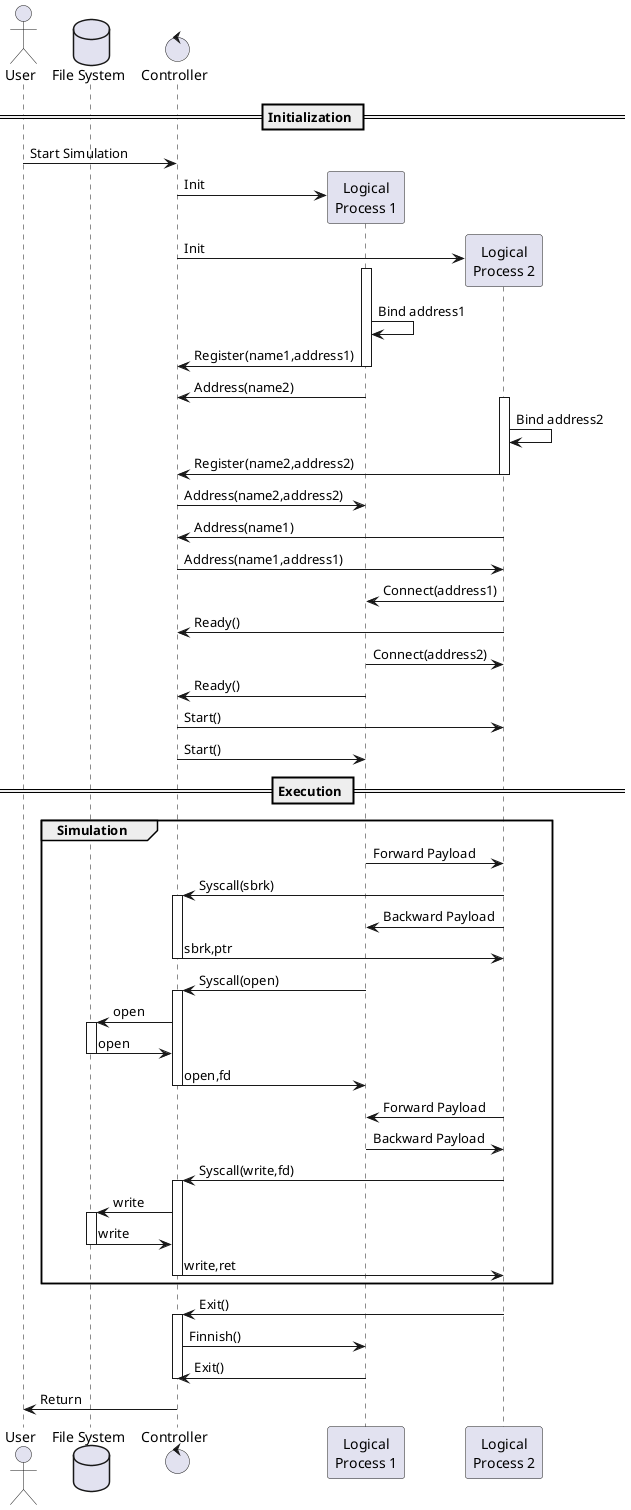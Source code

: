 @startuml
actor User as U
database "File System" as FS
control "Controller" as C
participant "Logical\nProcess 1" as LP1
participant "Logical\nProcess 2" as LP2

== Initialization ==

U->C: Start Simulation
create LP1
C->LP1: Init
create LP2
C->LP2: Init

activate LP1
LP1->LP1: Bind address1
LP1->C: Register(name1,address1)
deactivate LP1

LP1->C: Address(name2)

activate LP2
LP2->LP2: Bind address2
LP2->C: Register(name2,address2)
deactivate LP2

C->LP1: Address(name2,address2)

LP2->C: Address(name1)

C->LP2: Address(name1,address1)

LP2->LP1: Connect(address1)
LP2->C: Ready()

LP1->LP2: Connect(address2)
LP1->C: Ready()

C->LP2:Start()
C->LP1:Start()

== Execution ==
group Simulation

LP1->LP2: Forward Payload

LP2->C: Syscall(sbrk)
activate C
LP2->LP1: Backward Payload
C->LP2: sbrk,ptr
deactivate C

LP1->C: Syscall(open)
activate C
C->FS: open
activate FS
FS->C: open
deactivate FS
C->LP1: open,fd
deactivate C

LP2->LP1: Forward Payload
LP1->LP2: Backward Payload

LP2->C: Syscall(write,fd)
activate C
C->FS: write
activate FS
FS->C: write
deactivate FS
C->LP2: write,ret
deactivate C

end

LP2->C: Exit()
activate C
C->LP1: Finnish()
LP1->C: Exit()
deactivate C  

C->U: Return

@enduml

